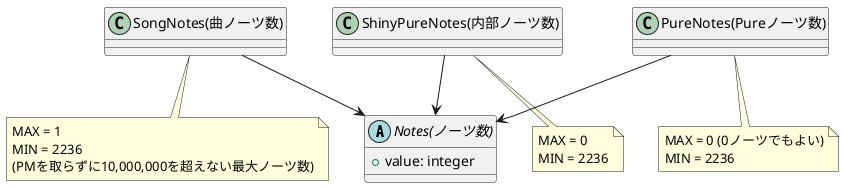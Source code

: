 @startuml Notes

abstract class "Notes(ノーツ数)" as Notes {
    + value: integer
}

class "SongNotes(曲ノーツ数)" as SongNotes {
}

class "PureNotes(Pureノーツ数)" as PureNotes {
}

class "ShinyPureNotes(内部ノーツ数)" as ShinyPureNotes {
}


Notes <-up- ShinyPureNotes
Notes <-up- SongNotes
Notes <-up- PureNotes

note bottom of SongNotes
    MAX = 1
    MIN = 2236
    (PMを取らずに10,000,000を超えない最大ノーツ数)
end note

note bottom of PureNotes
    MAX = 0 (0ノーツでもよい)
    MIN = 2236
end note

note bottom of ShinyPureNotes
    MAX = 0
    MIN = 2236
end note

@enduml

